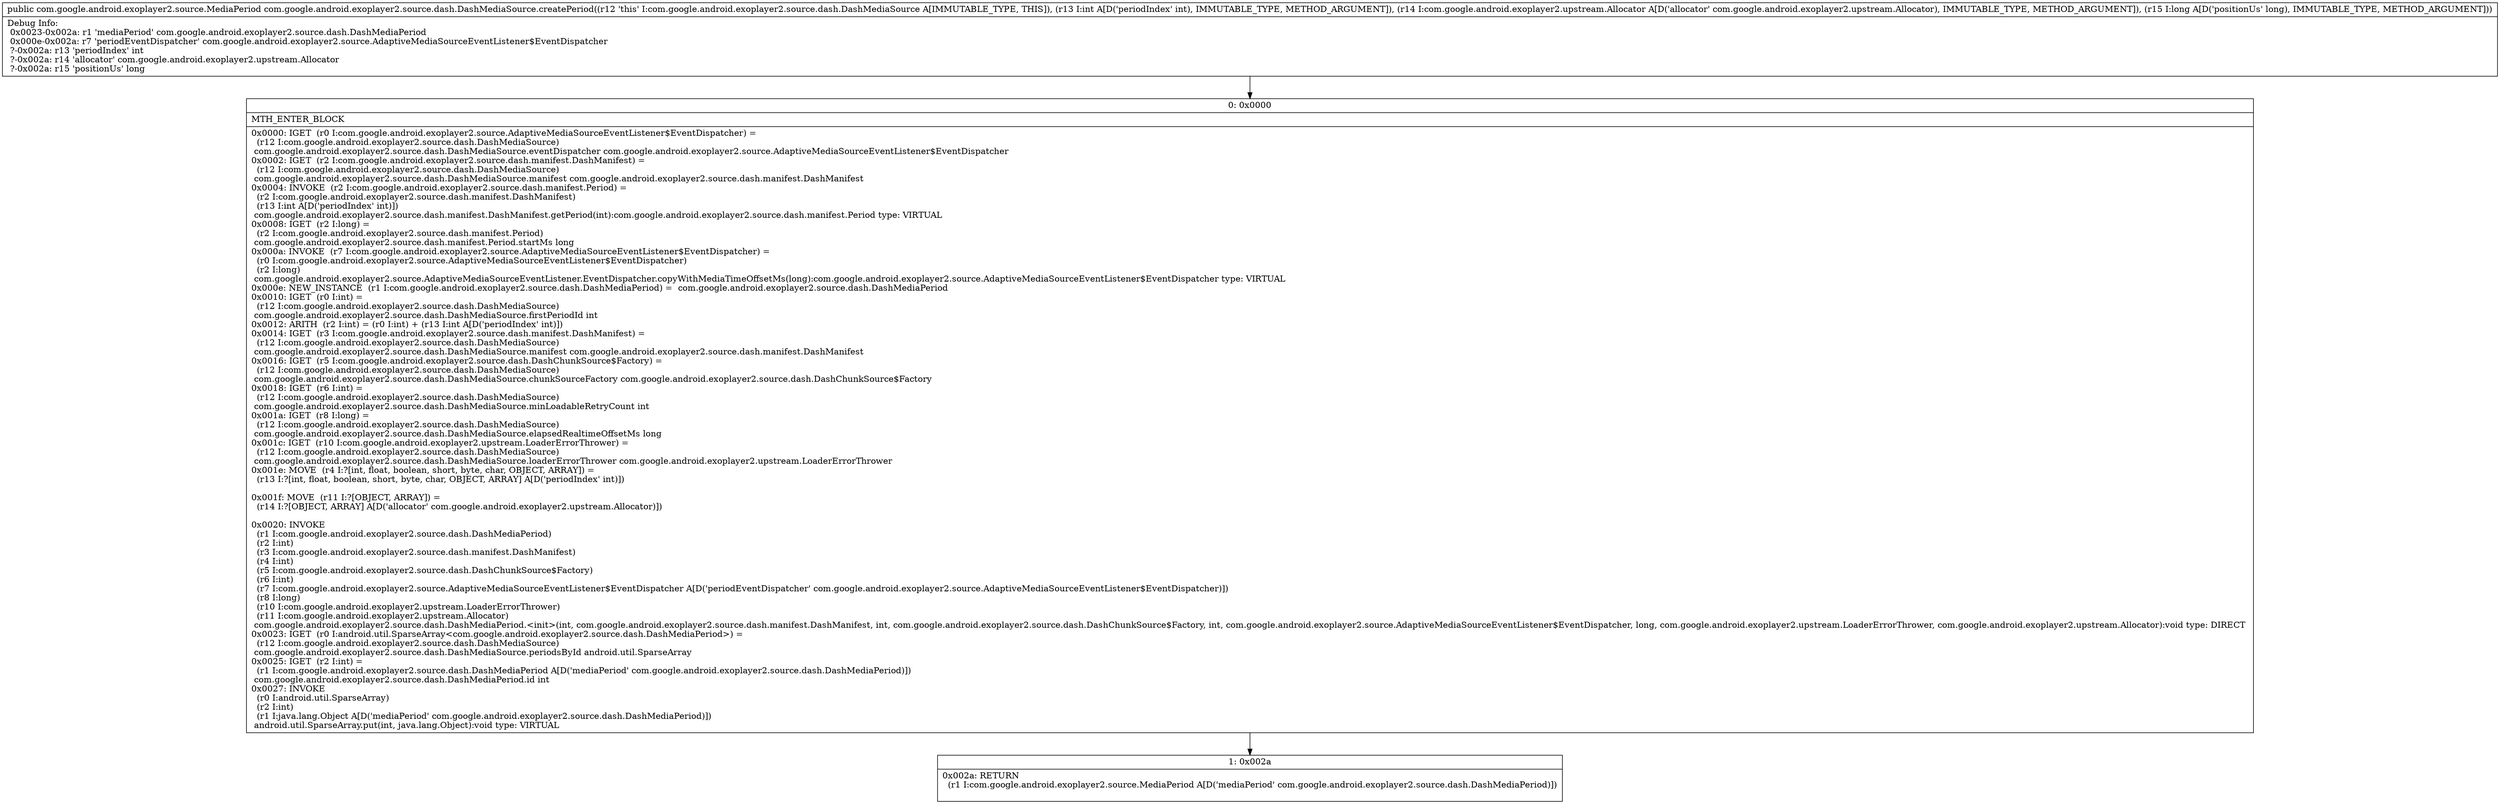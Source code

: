 digraph "CFG forcom.google.android.exoplayer2.source.dash.DashMediaSource.createPeriod(ILcom\/google\/android\/exoplayer2\/upstream\/Allocator;J)Lcom\/google\/android\/exoplayer2\/source\/MediaPeriod;" {
Node_0 [shape=record,label="{0\:\ 0x0000|MTH_ENTER_BLOCK\l|0x0000: IGET  (r0 I:com.google.android.exoplayer2.source.AdaptiveMediaSourceEventListener$EventDispatcher) = \l  (r12 I:com.google.android.exoplayer2.source.dash.DashMediaSource)\l com.google.android.exoplayer2.source.dash.DashMediaSource.eventDispatcher com.google.android.exoplayer2.source.AdaptiveMediaSourceEventListener$EventDispatcher \l0x0002: IGET  (r2 I:com.google.android.exoplayer2.source.dash.manifest.DashManifest) = \l  (r12 I:com.google.android.exoplayer2.source.dash.DashMediaSource)\l com.google.android.exoplayer2.source.dash.DashMediaSource.manifest com.google.android.exoplayer2.source.dash.manifest.DashManifest \l0x0004: INVOKE  (r2 I:com.google.android.exoplayer2.source.dash.manifest.Period) = \l  (r2 I:com.google.android.exoplayer2.source.dash.manifest.DashManifest)\l  (r13 I:int A[D('periodIndex' int)])\l com.google.android.exoplayer2.source.dash.manifest.DashManifest.getPeriod(int):com.google.android.exoplayer2.source.dash.manifest.Period type: VIRTUAL \l0x0008: IGET  (r2 I:long) = \l  (r2 I:com.google.android.exoplayer2.source.dash.manifest.Period)\l com.google.android.exoplayer2.source.dash.manifest.Period.startMs long \l0x000a: INVOKE  (r7 I:com.google.android.exoplayer2.source.AdaptiveMediaSourceEventListener$EventDispatcher) = \l  (r0 I:com.google.android.exoplayer2.source.AdaptiveMediaSourceEventListener$EventDispatcher)\l  (r2 I:long)\l com.google.android.exoplayer2.source.AdaptiveMediaSourceEventListener.EventDispatcher.copyWithMediaTimeOffsetMs(long):com.google.android.exoplayer2.source.AdaptiveMediaSourceEventListener$EventDispatcher type: VIRTUAL \l0x000e: NEW_INSTANCE  (r1 I:com.google.android.exoplayer2.source.dash.DashMediaPeriod) =  com.google.android.exoplayer2.source.dash.DashMediaPeriod \l0x0010: IGET  (r0 I:int) = \l  (r12 I:com.google.android.exoplayer2.source.dash.DashMediaSource)\l com.google.android.exoplayer2.source.dash.DashMediaSource.firstPeriodId int \l0x0012: ARITH  (r2 I:int) = (r0 I:int) + (r13 I:int A[D('periodIndex' int)]) \l0x0014: IGET  (r3 I:com.google.android.exoplayer2.source.dash.manifest.DashManifest) = \l  (r12 I:com.google.android.exoplayer2.source.dash.DashMediaSource)\l com.google.android.exoplayer2.source.dash.DashMediaSource.manifest com.google.android.exoplayer2.source.dash.manifest.DashManifest \l0x0016: IGET  (r5 I:com.google.android.exoplayer2.source.dash.DashChunkSource$Factory) = \l  (r12 I:com.google.android.exoplayer2.source.dash.DashMediaSource)\l com.google.android.exoplayer2.source.dash.DashMediaSource.chunkSourceFactory com.google.android.exoplayer2.source.dash.DashChunkSource$Factory \l0x0018: IGET  (r6 I:int) = \l  (r12 I:com.google.android.exoplayer2.source.dash.DashMediaSource)\l com.google.android.exoplayer2.source.dash.DashMediaSource.minLoadableRetryCount int \l0x001a: IGET  (r8 I:long) = \l  (r12 I:com.google.android.exoplayer2.source.dash.DashMediaSource)\l com.google.android.exoplayer2.source.dash.DashMediaSource.elapsedRealtimeOffsetMs long \l0x001c: IGET  (r10 I:com.google.android.exoplayer2.upstream.LoaderErrorThrower) = \l  (r12 I:com.google.android.exoplayer2.source.dash.DashMediaSource)\l com.google.android.exoplayer2.source.dash.DashMediaSource.loaderErrorThrower com.google.android.exoplayer2.upstream.LoaderErrorThrower \l0x001e: MOVE  (r4 I:?[int, float, boolean, short, byte, char, OBJECT, ARRAY]) = \l  (r13 I:?[int, float, boolean, short, byte, char, OBJECT, ARRAY] A[D('periodIndex' int)])\l \l0x001f: MOVE  (r11 I:?[OBJECT, ARRAY]) = \l  (r14 I:?[OBJECT, ARRAY] A[D('allocator' com.google.android.exoplayer2.upstream.Allocator)])\l \l0x0020: INVOKE  \l  (r1 I:com.google.android.exoplayer2.source.dash.DashMediaPeriod)\l  (r2 I:int)\l  (r3 I:com.google.android.exoplayer2.source.dash.manifest.DashManifest)\l  (r4 I:int)\l  (r5 I:com.google.android.exoplayer2.source.dash.DashChunkSource$Factory)\l  (r6 I:int)\l  (r7 I:com.google.android.exoplayer2.source.AdaptiveMediaSourceEventListener$EventDispatcher A[D('periodEventDispatcher' com.google.android.exoplayer2.source.AdaptiveMediaSourceEventListener$EventDispatcher)])\l  (r8 I:long)\l  (r10 I:com.google.android.exoplayer2.upstream.LoaderErrorThrower)\l  (r11 I:com.google.android.exoplayer2.upstream.Allocator)\l com.google.android.exoplayer2.source.dash.DashMediaPeriod.\<init\>(int, com.google.android.exoplayer2.source.dash.manifest.DashManifest, int, com.google.android.exoplayer2.source.dash.DashChunkSource$Factory, int, com.google.android.exoplayer2.source.AdaptiveMediaSourceEventListener$EventDispatcher, long, com.google.android.exoplayer2.upstream.LoaderErrorThrower, com.google.android.exoplayer2.upstream.Allocator):void type: DIRECT \l0x0023: IGET  (r0 I:android.util.SparseArray\<com.google.android.exoplayer2.source.dash.DashMediaPeriod\>) = \l  (r12 I:com.google.android.exoplayer2.source.dash.DashMediaSource)\l com.google.android.exoplayer2.source.dash.DashMediaSource.periodsById android.util.SparseArray \l0x0025: IGET  (r2 I:int) = \l  (r1 I:com.google.android.exoplayer2.source.dash.DashMediaPeriod A[D('mediaPeriod' com.google.android.exoplayer2.source.dash.DashMediaPeriod)])\l com.google.android.exoplayer2.source.dash.DashMediaPeriod.id int \l0x0027: INVOKE  \l  (r0 I:android.util.SparseArray)\l  (r2 I:int)\l  (r1 I:java.lang.Object A[D('mediaPeriod' com.google.android.exoplayer2.source.dash.DashMediaPeriod)])\l android.util.SparseArray.put(int, java.lang.Object):void type: VIRTUAL \l}"];
Node_1 [shape=record,label="{1\:\ 0x002a|0x002a: RETURN  \l  (r1 I:com.google.android.exoplayer2.source.MediaPeriod A[D('mediaPeriod' com.google.android.exoplayer2.source.dash.DashMediaPeriod)])\l \l}"];
MethodNode[shape=record,label="{public com.google.android.exoplayer2.source.MediaPeriod com.google.android.exoplayer2.source.dash.DashMediaSource.createPeriod((r12 'this' I:com.google.android.exoplayer2.source.dash.DashMediaSource A[IMMUTABLE_TYPE, THIS]), (r13 I:int A[D('periodIndex' int), IMMUTABLE_TYPE, METHOD_ARGUMENT]), (r14 I:com.google.android.exoplayer2.upstream.Allocator A[D('allocator' com.google.android.exoplayer2.upstream.Allocator), IMMUTABLE_TYPE, METHOD_ARGUMENT]), (r15 I:long A[D('positionUs' long), IMMUTABLE_TYPE, METHOD_ARGUMENT]))  | Debug Info:\l  0x0023\-0x002a: r1 'mediaPeriod' com.google.android.exoplayer2.source.dash.DashMediaPeriod\l  0x000e\-0x002a: r7 'periodEventDispatcher' com.google.android.exoplayer2.source.AdaptiveMediaSourceEventListener$EventDispatcher\l  ?\-0x002a: r13 'periodIndex' int\l  ?\-0x002a: r14 'allocator' com.google.android.exoplayer2.upstream.Allocator\l  ?\-0x002a: r15 'positionUs' long\l}"];
MethodNode -> Node_0;
Node_0 -> Node_1;
}

